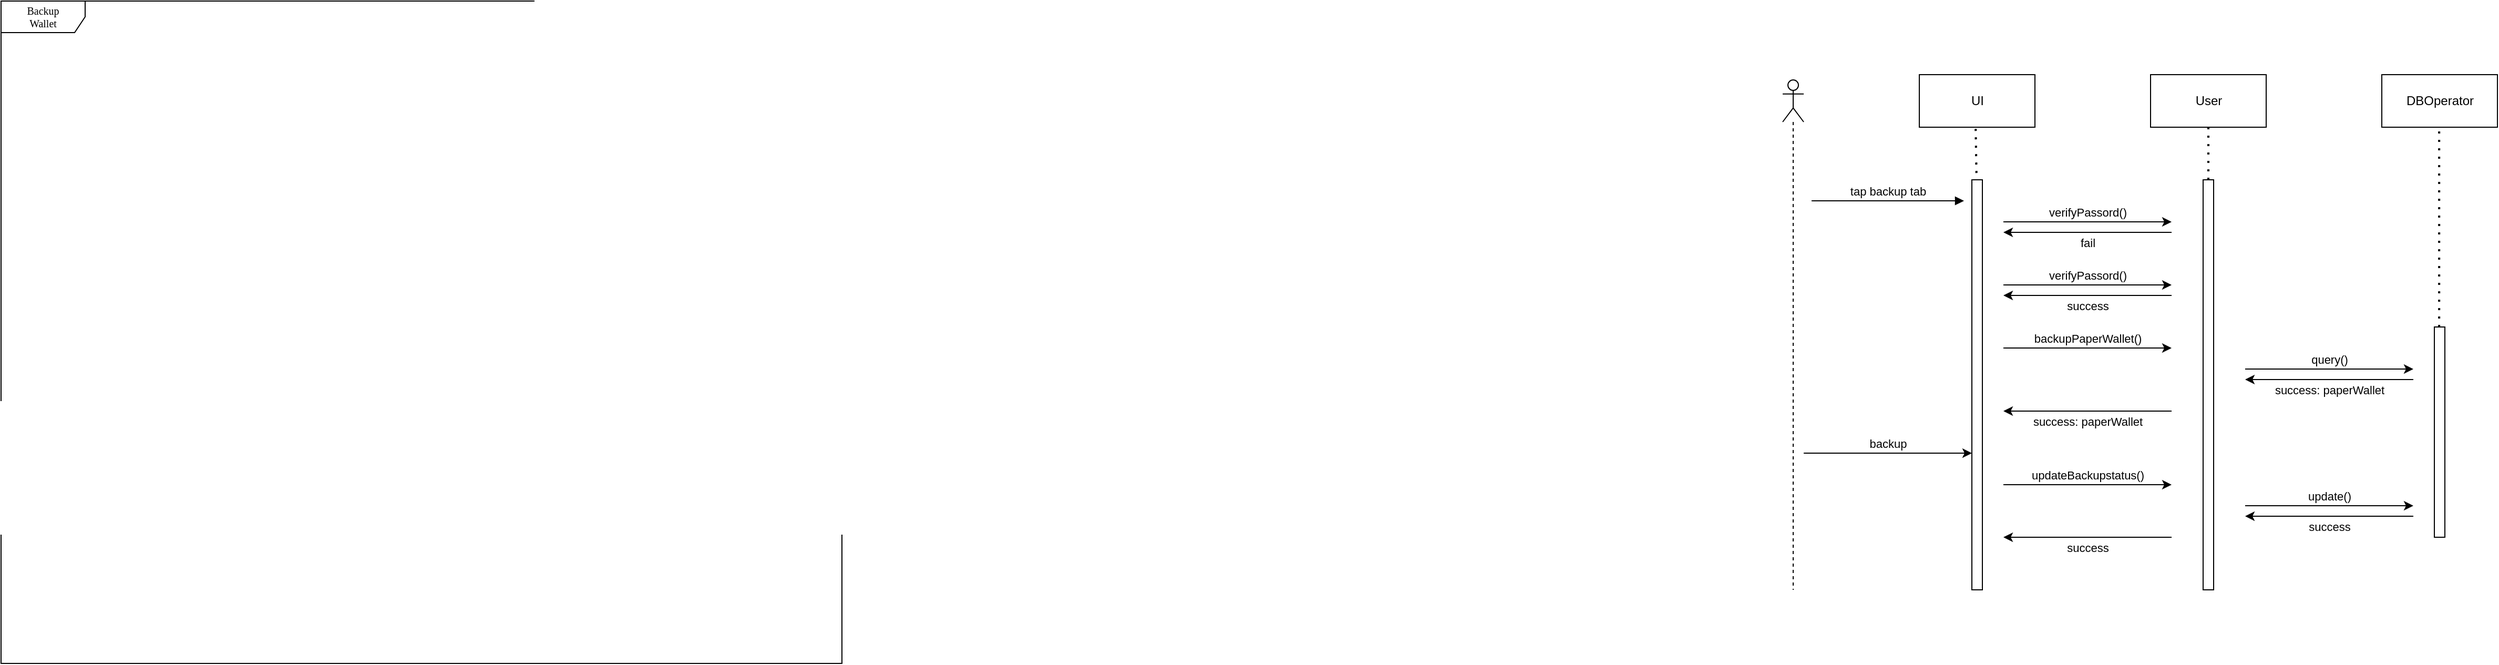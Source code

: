 <mxfile version="14.1.9" type="github">
  <diagram id="96HYZf4xcGUfBk-wR1JX" name="Page-1">
    <mxGraphModel dx="1188" dy="-459" grid="1" gridSize="10" guides="1" tooltips="1" connect="1" arrows="1" fold="1" page="1" pageScale="1" pageWidth="850" pageHeight="1100" math="0" shadow="0">
      <root>
        <mxCell id="0" />
        <mxCell id="1" parent="0" />
        <mxCell id="Q27JY28-GFssJ0mxqY8--2" value="Backup&lt;br&gt;Wallet" style="shape=umlFrame;whiteSpace=wrap;html=1;rounded=0;shadow=0;comic=0;labelBackgroundColor=none;strokeWidth=1;fontFamily=Verdana;fontSize=10;align=center;width=80;height=30;" vertex="1" parent="1">
          <mxGeometry x="110" y="1350" width="800" height="630" as="geometry" />
        </mxCell>
        <mxCell id="Q27JY28-GFssJ0mxqY8--3" value="" style="shape=umlLifeline;participant=umlActor;perimeter=lifelinePerimeter;whiteSpace=wrap;html=1;container=1;collapsible=0;recursiveResize=0;verticalAlign=top;spacingTop=36;outlineConnect=0;" vertex="1" parent="1">
          <mxGeometry x="1805" y="1425" width="20" height="485" as="geometry" />
        </mxCell>
        <mxCell id="Q27JY28-GFssJ0mxqY8--4" value="UI" style="html=1;" vertex="1" parent="1">
          <mxGeometry x="1935" y="1420" width="110" height="50" as="geometry" />
        </mxCell>
        <mxCell id="Q27JY28-GFssJ0mxqY8--5" value="User" style="html=1;" vertex="1" parent="1">
          <mxGeometry x="2155" y="1420" width="110" height="50" as="geometry" />
        </mxCell>
        <mxCell id="Q27JY28-GFssJ0mxqY8--6" value="DBOperator" style="html=1;" vertex="1" parent="1">
          <mxGeometry x="2375" y="1420" width="110" height="50" as="geometry" />
        </mxCell>
        <mxCell id="Q27JY28-GFssJ0mxqY8--7" value="" style="endArrow=none;dashed=1;html=1;dashPattern=1 3;strokeWidth=2;exitX=0.45;exitY=0.004;exitDx=0;exitDy=0;exitPerimeter=0;" edge="1" parent="1" source="Q27JY28-GFssJ0mxqY8--9">
          <mxGeometry x="773.27" y="-1020" width="50" height="50" as="geometry">
            <mxPoint x="1989" y="1570" as="sourcePoint" />
            <mxPoint x="1988.57" y="1470" as="targetPoint" />
          </mxGeometry>
        </mxCell>
        <mxCell id="Q27JY28-GFssJ0mxqY8--8" value="tap backup tab" style="html=1;verticalAlign=bottom;endArrow=block;" edge="1" parent="1">
          <mxGeometry x="1725" y="1320" width="80" as="geometry">
            <mxPoint x="1832.5" y="1540" as="sourcePoint" />
            <mxPoint x="1977.5" y="1540" as="targetPoint" />
          </mxGeometry>
        </mxCell>
        <mxCell id="Q27JY28-GFssJ0mxqY8--9" value="" style="html=1;points=[];perimeter=orthogonalPerimeter;" vertex="1" parent="1">
          <mxGeometry x="1985" y="1520" width="10" height="390" as="geometry" />
        </mxCell>
        <mxCell id="Q27JY28-GFssJ0mxqY8--10" value="" style="group" vertex="1" connectable="0" parent="1">
          <mxGeometry x="2015" y="1560" width="160" height="10" as="geometry" />
        </mxCell>
        <mxCell id="Q27JY28-GFssJ0mxqY8--11" value="" style="endArrow=classic;html=1;" edge="1" parent="Q27JY28-GFssJ0mxqY8--10">
          <mxGeometry x="-280" y="-480" as="geometry">
            <mxPoint as="sourcePoint" />
            <mxPoint x="160" as="targetPoint" />
          </mxGeometry>
        </mxCell>
        <mxCell id="Q27JY28-GFssJ0mxqY8--12" value="verifyPassord()" style="edgeLabel;resizable=0;html=1;align=center;verticalAlign=middle;" connectable="0" vertex="1" parent="Q27JY28-GFssJ0mxqY8--11">
          <mxGeometry relative="1" as="geometry">
            <mxPoint y="-9.66" as="offset" />
          </mxGeometry>
        </mxCell>
        <mxCell id="Q27JY28-GFssJ0mxqY8--13" value="" style="endArrow=none;html=1;startArrow=classic;startFill=1;endFill=0;" edge="1" parent="Q27JY28-GFssJ0mxqY8--10">
          <mxGeometry x="-280" y="-470" as="geometry">
            <mxPoint y="10" as="sourcePoint" />
            <mxPoint x="160" y="10" as="targetPoint" />
          </mxGeometry>
        </mxCell>
        <mxCell id="Q27JY28-GFssJ0mxqY8--14" value="fail" style="edgeLabel;resizable=0;html=1;align=center;verticalAlign=middle;" connectable="0" vertex="1" parent="Q27JY28-GFssJ0mxqY8--13">
          <mxGeometry relative="1" as="geometry">
            <mxPoint y="10" as="offset" />
          </mxGeometry>
        </mxCell>
        <mxCell id="Q27JY28-GFssJ0mxqY8--15" value="" style="html=1;points=[];perimeter=orthogonalPerimeter;" vertex="1" parent="1">
          <mxGeometry x="2205" y="1520" width="10" height="390" as="geometry" />
        </mxCell>
        <mxCell id="Q27JY28-GFssJ0mxqY8--16" value="" style="endArrow=none;dashed=1;html=1;dashPattern=1 3;strokeWidth=2;entryX=0.5;entryY=1;entryDx=0;entryDy=0;" edge="1" parent="1" target="Q27JY28-GFssJ0mxqY8--5">
          <mxGeometry x="994.24" y="-1020.32" width="50" height="50" as="geometry">
            <mxPoint x="2210" y="1520" as="sourcePoint" />
            <mxPoint x="2209.54" y="1469.68" as="targetPoint" />
          </mxGeometry>
        </mxCell>
        <mxCell id="Q27JY28-GFssJ0mxqY8--17" value="" style="group" vertex="1" connectable="0" parent="1">
          <mxGeometry x="2015" y="1620" width="160" height="10" as="geometry" />
        </mxCell>
        <mxCell id="Q27JY28-GFssJ0mxqY8--18" value="" style="endArrow=classic;html=1;" edge="1" parent="Q27JY28-GFssJ0mxqY8--17">
          <mxGeometry x="-280" y="-480" as="geometry">
            <mxPoint as="sourcePoint" />
            <mxPoint x="160" as="targetPoint" />
          </mxGeometry>
        </mxCell>
        <mxCell id="Q27JY28-GFssJ0mxqY8--19" value="verifyPassord()" style="edgeLabel;resizable=0;html=1;align=center;verticalAlign=middle;" connectable="0" vertex="1" parent="Q27JY28-GFssJ0mxqY8--18">
          <mxGeometry relative="1" as="geometry">
            <mxPoint y="-9.66" as="offset" />
          </mxGeometry>
        </mxCell>
        <mxCell id="Q27JY28-GFssJ0mxqY8--20" value="" style="endArrow=none;html=1;startArrow=classic;startFill=1;endFill=0;" edge="1" parent="Q27JY28-GFssJ0mxqY8--17">
          <mxGeometry x="-280" y="-470" as="geometry">
            <mxPoint y="10" as="sourcePoint" />
            <mxPoint x="160" y="10" as="targetPoint" />
          </mxGeometry>
        </mxCell>
        <mxCell id="Q27JY28-GFssJ0mxqY8--21" value="success" style="edgeLabel;resizable=0;html=1;align=center;verticalAlign=middle;" connectable="0" vertex="1" parent="Q27JY28-GFssJ0mxqY8--20">
          <mxGeometry relative="1" as="geometry">
            <mxPoint y="10" as="offset" />
          </mxGeometry>
        </mxCell>
        <mxCell id="Q27JY28-GFssJ0mxqY8--22" value="" style="group" vertex="1" connectable="0" parent="1">
          <mxGeometry x="2015" y="1680" width="160" height="10" as="geometry" />
        </mxCell>
        <mxCell id="Q27JY28-GFssJ0mxqY8--23" value="" style="endArrow=classic;html=1;" edge="1" parent="Q27JY28-GFssJ0mxqY8--22">
          <mxGeometry x="-280" y="-480" as="geometry">
            <mxPoint as="sourcePoint" />
            <mxPoint x="160" as="targetPoint" />
          </mxGeometry>
        </mxCell>
        <mxCell id="Q27JY28-GFssJ0mxqY8--24" value="backupPaperWallet()" style="edgeLabel;resizable=0;html=1;align=center;verticalAlign=middle;" connectable="0" vertex="1" parent="Q27JY28-GFssJ0mxqY8--23">
          <mxGeometry relative="1" as="geometry">
            <mxPoint y="-9.66" as="offset" />
          </mxGeometry>
        </mxCell>
        <mxCell id="Q27JY28-GFssJ0mxqY8--25" value="" style="endArrow=none;dashed=1;html=1;dashPattern=1 3;strokeWidth=2;entryX=0.5;entryY=1;entryDx=0;entryDy=0;" edge="1" parent="1" source="Q27JY28-GFssJ0mxqY8--26">
          <mxGeometry x="1213.82" y="-1020.32" width="50" height="50" as="geometry">
            <mxPoint x="2429.58" y="1520" as="sourcePoint" />
            <mxPoint x="2429.58" y="1470" as="targetPoint" />
          </mxGeometry>
        </mxCell>
        <mxCell id="Q27JY28-GFssJ0mxqY8--26" value="" style="html=1;points=[];perimeter=orthogonalPerimeter;" vertex="1" parent="1">
          <mxGeometry x="2425" y="1660" width="10" height="200" as="geometry" />
        </mxCell>
        <mxCell id="Q27JY28-GFssJ0mxqY8--27" value="" style="group" vertex="1" connectable="0" parent="1">
          <mxGeometry x="2245" y="1700" width="160" height="10" as="geometry" />
        </mxCell>
        <mxCell id="Q27JY28-GFssJ0mxqY8--28" value="" style="endArrow=classic;html=1;" edge="1" parent="Q27JY28-GFssJ0mxqY8--27">
          <mxGeometry x="-280" y="-480" as="geometry">
            <mxPoint as="sourcePoint" />
            <mxPoint x="160" as="targetPoint" />
          </mxGeometry>
        </mxCell>
        <mxCell id="Q27JY28-GFssJ0mxqY8--29" value="query()" style="edgeLabel;resizable=0;html=1;align=center;verticalAlign=middle;" connectable="0" vertex="1" parent="Q27JY28-GFssJ0mxqY8--28">
          <mxGeometry relative="1" as="geometry">
            <mxPoint y="-9.66" as="offset" />
          </mxGeometry>
        </mxCell>
        <mxCell id="Q27JY28-GFssJ0mxqY8--30" value="" style="endArrow=none;html=1;startArrow=classic;startFill=1;endFill=0;" edge="1" parent="Q27JY28-GFssJ0mxqY8--27">
          <mxGeometry x="-280" y="-470" as="geometry">
            <mxPoint y="10" as="sourcePoint" />
            <mxPoint x="160" y="10" as="targetPoint" />
          </mxGeometry>
        </mxCell>
        <mxCell id="Q27JY28-GFssJ0mxqY8--31" value="success: paperWallet" style="edgeLabel;resizable=0;html=1;align=center;verticalAlign=middle;" connectable="0" vertex="1" parent="Q27JY28-GFssJ0mxqY8--30">
          <mxGeometry relative="1" as="geometry">
            <mxPoint y="10" as="offset" />
          </mxGeometry>
        </mxCell>
        <mxCell id="Q27JY28-GFssJ0mxqY8--32" value="" style="endArrow=none;html=1;startArrow=classic;startFill=1;endFill=0;" edge="1" parent="1">
          <mxGeometry x="1735" y="1260" as="geometry">
            <mxPoint x="2015" y="1740" as="sourcePoint" />
            <mxPoint x="2175" y="1740" as="targetPoint" />
          </mxGeometry>
        </mxCell>
        <mxCell id="Q27JY28-GFssJ0mxqY8--33" value="success: paperWallet" style="edgeLabel;resizable=0;html=1;align=center;verticalAlign=middle;" connectable="0" vertex="1" parent="Q27JY28-GFssJ0mxqY8--32">
          <mxGeometry relative="1" as="geometry">
            <mxPoint y="10" as="offset" />
          </mxGeometry>
        </mxCell>
        <mxCell id="Q27JY28-GFssJ0mxqY8--37" value="" style="group" vertex="1" connectable="0" parent="1">
          <mxGeometry x="2245" y="1830" width="160" height="10" as="geometry" />
        </mxCell>
        <mxCell id="Q27JY28-GFssJ0mxqY8--38" value="" style="endArrow=classic;html=1;" edge="1" parent="Q27JY28-GFssJ0mxqY8--37">
          <mxGeometry x="-280" y="-480" as="geometry">
            <mxPoint as="sourcePoint" />
            <mxPoint x="160" as="targetPoint" />
          </mxGeometry>
        </mxCell>
        <mxCell id="Q27JY28-GFssJ0mxqY8--39" value="update()" style="edgeLabel;resizable=0;html=1;align=center;verticalAlign=middle;" connectable="0" vertex="1" parent="Q27JY28-GFssJ0mxqY8--38">
          <mxGeometry relative="1" as="geometry">
            <mxPoint y="-9.66" as="offset" />
          </mxGeometry>
        </mxCell>
        <mxCell id="Q27JY28-GFssJ0mxqY8--40" value="" style="endArrow=none;html=1;startArrow=classic;startFill=1;endFill=0;" edge="1" parent="Q27JY28-GFssJ0mxqY8--37">
          <mxGeometry x="-280" y="-470" as="geometry">
            <mxPoint y="10" as="sourcePoint" />
            <mxPoint x="160" y="10" as="targetPoint" />
          </mxGeometry>
        </mxCell>
        <mxCell id="Q27JY28-GFssJ0mxqY8--41" value="success" style="edgeLabel;resizable=0;html=1;align=center;verticalAlign=middle;" connectable="0" vertex="1" parent="Q27JY28-GFssJ0mxqY8--40">
          <mxGeometry relative="1" as="geometry">
            <mxPoint y="10" as="offset" />
          </mxGeometry>
        </mxCell>
        <mxCell id="Q27JY28-GFssJ0mxqY8--145" value="" style="group" vertex="1" connectable="0" parent="1">
          <mxGeometry x="1825" y="1780" width="160" height="10" as="geometry" />
        </mxCell>
        <mxCell id="Q27JY28-GFssJ0mxqY8--146" value="" style="endArrow=classic;html=1;" edge="1" parent="Q27JY28-GFssJ0mxqY8--145">
          <mxGeometry x="-280" y="-480" as="geometry">
            <mxPoint as="sourcePoint" />
            <mxPoint x="160" as="targetPoint" />
          </mxGeometry>
        </mxCell>
        <mxCell id="Q27JY28-GFssJ0mxqY8--147" value="backup" style="edgeLabel;resizable=0;html=1;align=center;verticalAlign=middle;" connectable="0" vertex="1" parent="Q27JY28-GFssJ0mxqY8--146">
          <mxGeometry relative="1" as="geometry">
            <mxPoint y="-9.66" as="offset" />
          </mxGeometry>
        </mxCell>
        <mxCell id="Q27JY28-GFssJ0mxqY8--148" value="" style="group" vertex="1" connectable="0" parent="1">
          <mxGeometry x="2015" y="1810" width="160" height="10" as="geometry" />
        </mxCell>
        <mxCell id="Q27JY28-GFssJ0mxqY8--149" value="" style="endArrow=classic;html=1;" edge="1" parent="Q27JY28-GFssJ0mxqY8--148">
          <mxGeometry x="-280" y="-480" as="geometry">
            <mxPoint as="sourcePoint" />
            <mxPoint x="160" as="targetPoint" />
          </mxGeometry>
        </mxCell>
        <mxCell id="Q27JY28-GFssJ0mxqY8--150" value="updateBackupstatus()" style="edgeLabel;resizable=0;html=1;align=center;verticalAlign=middle;" connectable="0" vertex="1" parent="Q27JY28-GFssJ0mxqY8--149">
          <mxGeometry relative="1" as="geometry">
            <mxPoint y="-9.66" as="offset" />
          </mxGeometry>
        </mxCell>
        <mxCell id="Q27JY28-GFssJ0mxqY8--152" value="" style="endArrow=none;html=1;startArrow=classic;startFill=1;endFill=0;" edge="1" parent="1">
          <mxGeometry x="-280" y="-240" as="geometry">
            <mxPoint x="2015" y="1860" as="sourcePoint" />
            <mxPoint x="2175" y="1860" as="targetPoint" />
          </mxGeometry>
        </mxCell>
        <mxCell id="Q27JY28-GFssJ0mxqY8--153" value="success" style="edgeLabel;resizable=0;html=1;align=center;verticalAlign=middle;" connectable="0" vertex="1" parent="Q27JY28-GFssJ0mxqY8--152">
          <mxGeometry relative="1" as="geometry">
            <mxPoint y="10" as="offset" />
          </mxGeometry>
        </mxCell>
      </root>
    </mxGraphModel>
  </diagram>
</mxfile>
